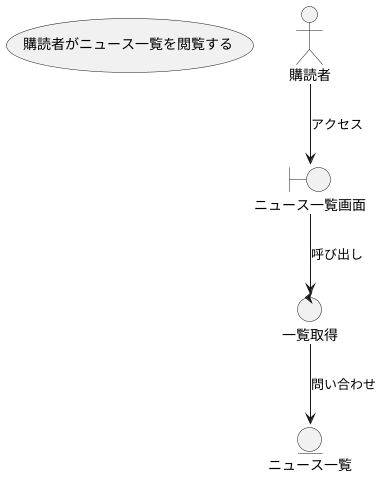 @startuml

usecase 購読者がニュース一覧を閲覧する

actor 購読者
boundary ニュース一覧画面
control 一覧取得
entity ニュース一覧

購読者 --> ニュース一覧画面 : アクセス
ニュース一覧画面 --> 一覧取得 : 呼び出し
一覧取得 --> ニュース一覧 : 問い合わせ

@enduml 
